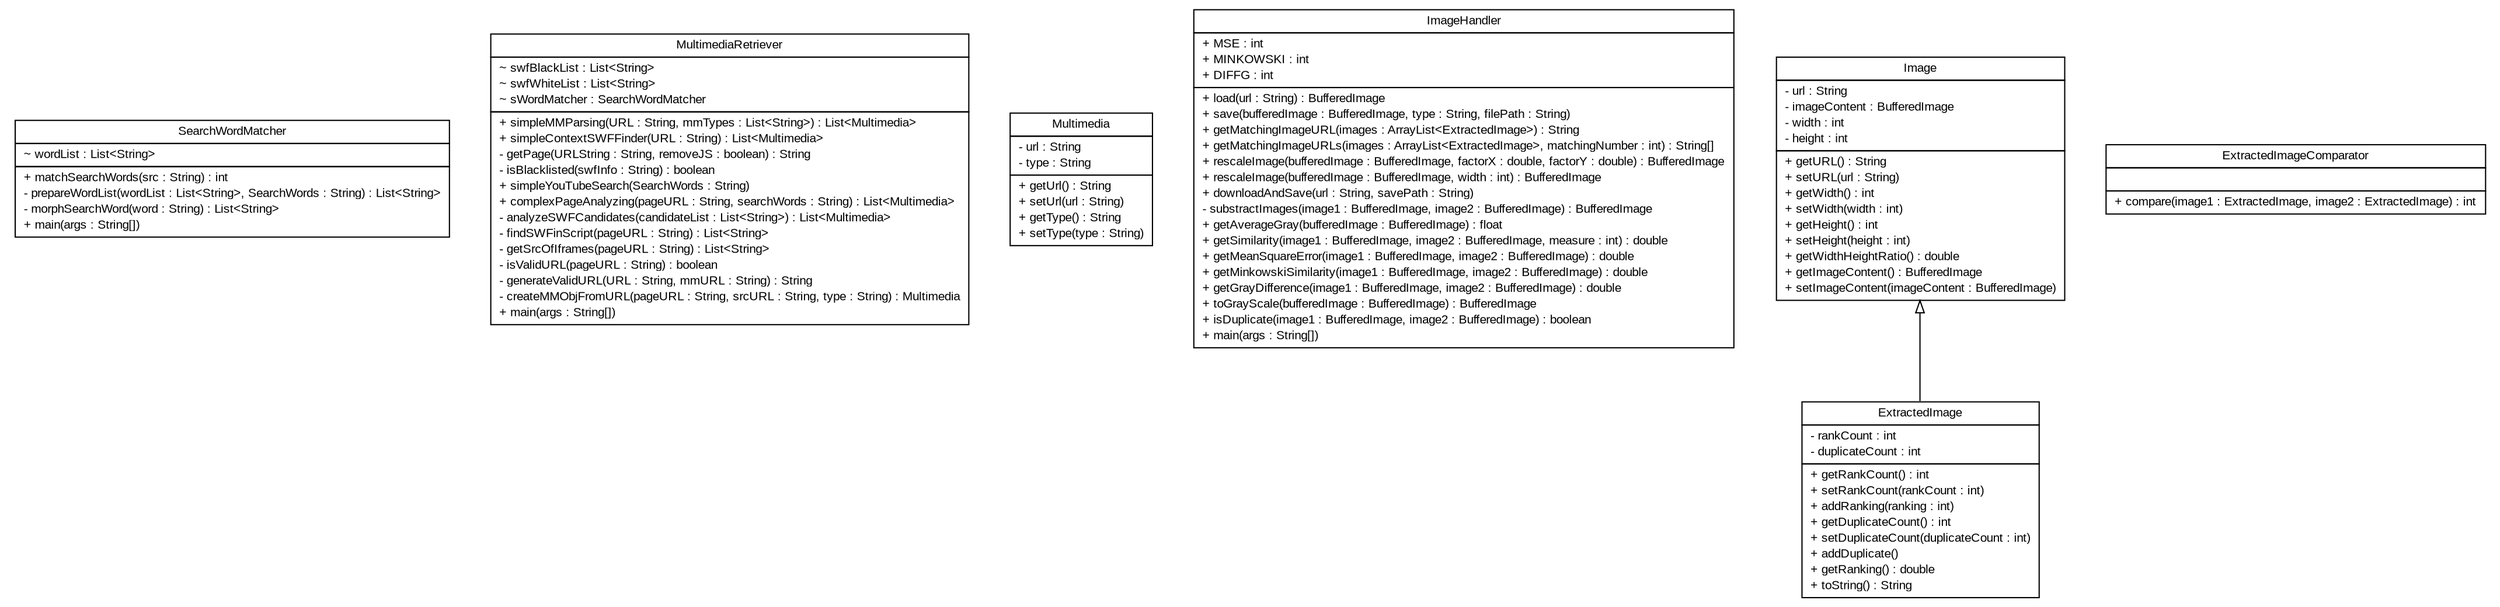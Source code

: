 #!/usr/local/bin/dot
#
# Class diagram 
# Generated by UMLGraph version 5.2 (http://www.umlgraph.org/)
#

digraph G {
	edge [fontname="arial",fontsize=10,labelfontname="arial",labelfontsize=10];
	node [fontname="arial",fontsize=10,shape=plaintext];
	nodesep=0.25;
	ranksep=0.5;
	// tud.iir.multimedia.SearchWordMatcher
	c4891 [label=<<table title="tud.iir.multimedia.SearchWordMatcher" border="0" cellborder="1" cellspacing="0" cellpadding="2" port="p" href="./SearchWordMatcher.html">
		<tr><td><table border="0" cellspacing="0" cellpadding="1">
<tr><td align="center" balign="center"> SearchWordMatcher </td></tr>
		</table></td></tr>
		<tr><td><table border="0" cellspacing="0" cellpadding="1">
<tr><td align="left" balign="left"> ~ wordList : List&lt;String&gt; </td></tr>
		</table></td></tr>
		<tr><td><table border="0" cellspacing="0" cellpadding="1">
<tr><td align="left" balign="left"> + matchSearchWords(src : String) : int </td></tr>
<tr><td align="left" balign="left"> - prepareWordList(wordList : List&lt;String&gt;, SearchWords : String) : List&lt;String&gt; </td></tr>
<tr><td align="left" balign="left"> - morphSearchWord(word : String) : List&lt;String&gt; </td></tr>
<tr><td align="left" balign="left"> + main(args : String[]) </td></tr>
		</table></td></tr>
		</table>>, fontname="arial", fontcolor="black", fontsize=10.0];
	// tud.iir.multimedia.MultimediaRetriever
	c4892 [label=<<table title="tud.iir.multimedia.MultimediaRetriever" border="0" cellborder="1" cellspacing="0" cellpadding="2" port="p" href="./MultimediaRetriever.html">
		<tr><td><table border="0" cellspacing="0" cellpadding="1">
<tr><td align="center" balign="center"> MultimediaRetriever </td></tr>
		</table></td></tr>
		<tr><td><table border="0" cellspacing="0" cellpadding="1">
<tr><td align="left" balign="left"> ~ swfBlackList : List&lt;String&gt; </td></tr>
<tr><td align="left" balign="left"> ~ swfWhiteList : List&lt;String&gt; </td></tr>
<tr><td align="left" balign="left"> ~ sWordMatcher : SearchWordMatcher </td></tr>
		</table></td></tr>
		<tr><td><table border="0" cellspacing="0" cellpadding="1">
<tr><td align="left" balign="left"> + simpleMMParsing(URL : String, mmTypes : List&lt;String&gt;) : List&lt;Multimedia&gt; </td></tr>
<tr><td align="left" balign="left"> + simpleContextSWFFinder(URL : String) : List&lt;Multimedia&gt; </td></tr>
<tr><td align="left" balign="left"> - getPage(URLString : String, removeJS : boolean) : String </td></tr>
<tr><td align="left" balign="left"> - isBlacklisted(swfInfo : String) : boolean </td></tr>
<tr><td align="left" balign="left"> + simpleYouTubeSearch(SearchWords : String) </td></tr>
<tr><td align="left" balign="left"> + complexPageAnalyzing(pageURL : String, searchWords : String) : List&lt;Multimedia&gt; </td></tr>
<tr><td align="left" balign="left"> - analyzeSWFCandidates(candidateList : List&lt;String&gt;) : List&lt;Multimedia&gt; </td></tr>
<tr><td align="left" balign="left"> - findSWFinScript(pageURL : String) : List&lt;String&gt; </td></tr>
<tr><td align="left" balign="left"> - getSrcOfIframes(pageURL : String) : List&lt;String&gt; </td></tr>
<tr><td align="left" balign="left"> - isValidURL(pageURL : String) : boolean </td></tr>
<tr><td align="left" balign="left"> - generateValidURL(URL : String, mmURL : String) : String </td></tr>
<tr><td align="left" balign="left"> - createMMObjFromURL(pageURL : String, srcURL : String, type : String) : Multimedia </td></tr>
<tr><td align="left" balign="left"> + main(args : String[]) </td></tr>
		</table></td></tr>
		</table>>, fontname="arial", fontcolor="black", fontsize=10.0];
	// tud.iir.multimedia.Multimedia
	c4893 [label=<<table title="tud.iir.multimedia.Multimedia" border="0" cellborder="1" cellspacing="0" cellpadding="2" port="p" href="./Multimedia.html">
		<tr><td><table border="0" cellspacing="0" cellpadding="1">
<tr><td align="center" balign="center"> Multimedia </td></tr>
		</table></td></tr>
		<tr><td><table border="0" cellspacing="0" cellpadding="1">
<tr><td align="left" balign="left"> - url : String </td></tr>
<tr><td align="left" balign="left"> - type : String </td></tr>
		</table></td></tr>
		<tr><td><table border="0" cellspacing="0" cellpadding="1">
<tr><td align="left" balign="left"> + getUrl() : String </td></tr>
<tr><td align="left" balign="left"> + setUrl(url : String) </td></tr>
<tr><td align="left" balign="left"> + getType() : String </td></tr>
<tr><td align="left" balign="left"> + setType(type : String) </td></tr>
		</table></td></tr>
		</table>>, fontname="arial", fontcolor="black", fontsize=10.0];
	// tud.iir.multimedia.ImageHandler
	c4894 [label=<<table title="tud.iir.multimedia.ImageHandler" border="0" cellborder="1" cellspacing="0" cellpadding="2" port="p" href="./ImageHandler.html">
		<tr><td><table border="0" cellspacing="0" cellpadding="1">
<tr><td align="center" balign="center"> ImageHandler </td></tr>
		</table></td></tr>
		<tr><td><table border="0" cellspacing="0" cellpadding="1">
<tr><td align="left" balign="left"> + MSE : int </td></tr>
<tr><td align="left" balign="left"> + MINKOWSKI : int </td></tr>
<tr><td align="left" balign="left"> + DIFFG : int </td></tr>
		</table></td></tr>
		<tr><td><table border="0" cellspacing="0" cellpadding="1">
<tr><td align="left" balign="left"> + load(url : String) : BufferedImage </td></tr>
<tr><td align="left" balign="left"> + save(bufferedImage : BufferedImage, type : String, filePath : String) </td></tr>
<tr><td align="left" balign="left"> + getMatchingImageURL(images : ArrayList&lt;ExtractedImage&gt;) : String </td></tr>
<tr><td align="left" balign="left"> + getMatchingImageURLs(images : ArrayList&lt;ExtractedImage&gt;, matchingNumber : int) : String[] </td></tr>
<tr><td align="left" balign="left"> + rescaleImage(bufferedImage : BufferedImage, factorX : double, factorY : double) : BufferedImage </td></tr>
<tr><td align="left" balign="left"> + rescaleImage(bufferedImage : BufferedImage, width : int) : BufferedImage </td></tr>
<tr><td align="left" balign="left"> + downloadAndSave(url : String, savePath : String) </td></tr>
<tr><td align="left" balign="left"> - substractImages(image1 : BufferedImage, image2 : BufferedImage) : BufferedImage </td></tr>
<tr><td align="left" balign="left"> + getAverageGray(bufferedImage : BufferedImage) : float </td></tr>
<tr><td align="left" balign="left"> + getSimilarity(image1 : BufferedImage, image2 : BufferedImage, measure : int) : double </td></tr>
<tr><td align="left" balign="left"> + getMeanSquareError(image1 : BufferedImage, image2 : BufferedImage) : double </td></tr>
<tr><td align="left" balign="left"> + getMinkowskiSimilarity(image1 : BufferedImage, image2 : BufferedImage) : double </td></tr>
<tr><td align="left" balign="left"> + getGrayDifference(image1 : BufferedImage, image2 : BufferedImage) : double </td></tr>
<tr><td align="left" balign="left"> + toGrayScale(bufferedImage : BufferedImage) : BufferedImage </td></tr>
<tr><td align="left" balign="left"> + isDuplicate(image1 : BufferedImage, image2 : BufferedImage) : boolean </td></tr>
<tr><td align="left" balign="left"> + main(args : String[]) </td></tr>
		</table></td></tr>
		</table>>, fontname="arial", fontcolor="black", fontsize=10.0];
	// tud.iir.multimedia.Image
	c4895 [label=<<table title="tud.iir.multimedia.Image" border="0" cellborder="1" cellspacing="0" cellpadding="2" port="p" href="./Image.html">
		<tr><td><table border="0" cellspacing="0" cellpadding="1">
<tr><td align="center" balign="center"> Image </td></tr>
		</table></td></tr>
		<tr><td><table border="0" cellspacing="0" cellpadding="1">
<tr><td align="left" balign="left"> - url : String </td></tr>
<tr><td align="left" balign="left"> - imageContent : BufferedImage </td></tr>
<tr><td align="left" balign="left"> - width : int </td></tr>
<tr><td align="left" balign="left"> - height : int </td></tr>
		</table></td></tr>
		<tr><td><table border="0" cellspacing="0" cellpadding="1">
<tr><td align="left" balign="left"> + getURL() : String </td></tr>
<tr><td align="left" balign="left"> + setURL(url : String) </td></tr>
<tr><td align="left" balign="left"> + getWidth() : int </td></tr>
<tr><td align="left" balign="left"> + setWidth(width : int) </td></tr>
<tr><td align="left" balign="left"> + getHeight() : int </td></tr>
<tr><td align="left" balign="left"> + setHeight(height : int) </td></tr>
<tr><td align="left" balign="left"> + getWidthHeightRatio() : double </td></tr>
<tr><td align="left" balign="left"> + getImageContent() : BufferedImage </td></tr>
<tr><td align="left" balign="left"> + setImageContent(imageContent : BufferedImage) </td></tr>
		</table></td></tr>
		</table>>, fontname="arial", fontcolor="black", fontsize=10.0];
	// tud.iir.multimedia.ExtractedImageComparator
	c4896 [label=<<table title="tud.iir.multimedia.ExtractedImageComparator" border="0" cellborder="1" cellspacing="0" cellpadding="2" port="p" href="./ExtractedImageComparator.html">
		<tr><td><table border="0" cellspacing="0" cellpadding="1">
<tr><td align="center" balign="center"> ExtractedImageComparator </td></tr>
		</table></td></tr>
		<tr><td><table border="0" cellspacing="0" cellpadding="1">
<tr><td align="left" balign="left">  </td></tr>
		</table></td></tr>
		<tr><td><table border="0" cellspacing="0" cellpadding="1">
<tr><td align="left" balign="left"> + compare(image1 : ExtractedImage, image2 : ExtractedImage) : int </td></tr>
		</table></td></tr>
		</table>>, fontname="arial", fontcolor="black", fontsize=10.0];
	// tud.iir.multimedia.ExtractedImage
	c4897 [label=<<table title="tud.iir.multimedia.ExtractedImage" border="0" cellborder="1" cellspacing="0" cellpadding="2" port="p" href="./ExtractedImage.html">
		<tr><td><table border="0" cellspacing="0" cellpadding="1">
<tr><td align="center" balign="center"> ExtractedImage </td></tr>
		</table></td></tr>
		<tr><td><table border="0" cellspacing="0" cellpadding="1">
<tr><td align="left" balign="left"> - rankCount : int </td></tr>
<tr><td align="left" balign="left"> - duplicateCount : int </td></tr>
		</table></td></tr>
		<tr><td><table border="0" cellspacing="0" cellpadding="1">
<tr><td align="left" balign="left"> + getRankCount() : int </td></tr>
<tr><td align="left" balign="left"> + setRankCount(rankCount : int) </td></tr>
<tr><td align="left" balign="left"> + addRanking(ranking : int) </td></tr>
<tr><td align="left" balign="left"> + getDuplicateCount() : int </td></tr>
<tr><td align="left" balign="left"> + setDuplicateCount(duplicateCount : int) </td></tr>
<tr><td align="left" balign="left"> + addDuplicate() </td></tr>
<tr><td align="left" balign="left"> + getRanking() : double </td></tr>
<tr><td align="left" balign="left"> + toString() : String </td></tr>
		</table></td></tr>
		</table>>, fontname="arial", fontcolor="black", fontsize=10.0];
	//tud.iir.multimedia.ExtractedImage extends tud.iir.multimedia.Image
	c4895:p -> c4897:p [dir=back,arrowtail=empty];
}

